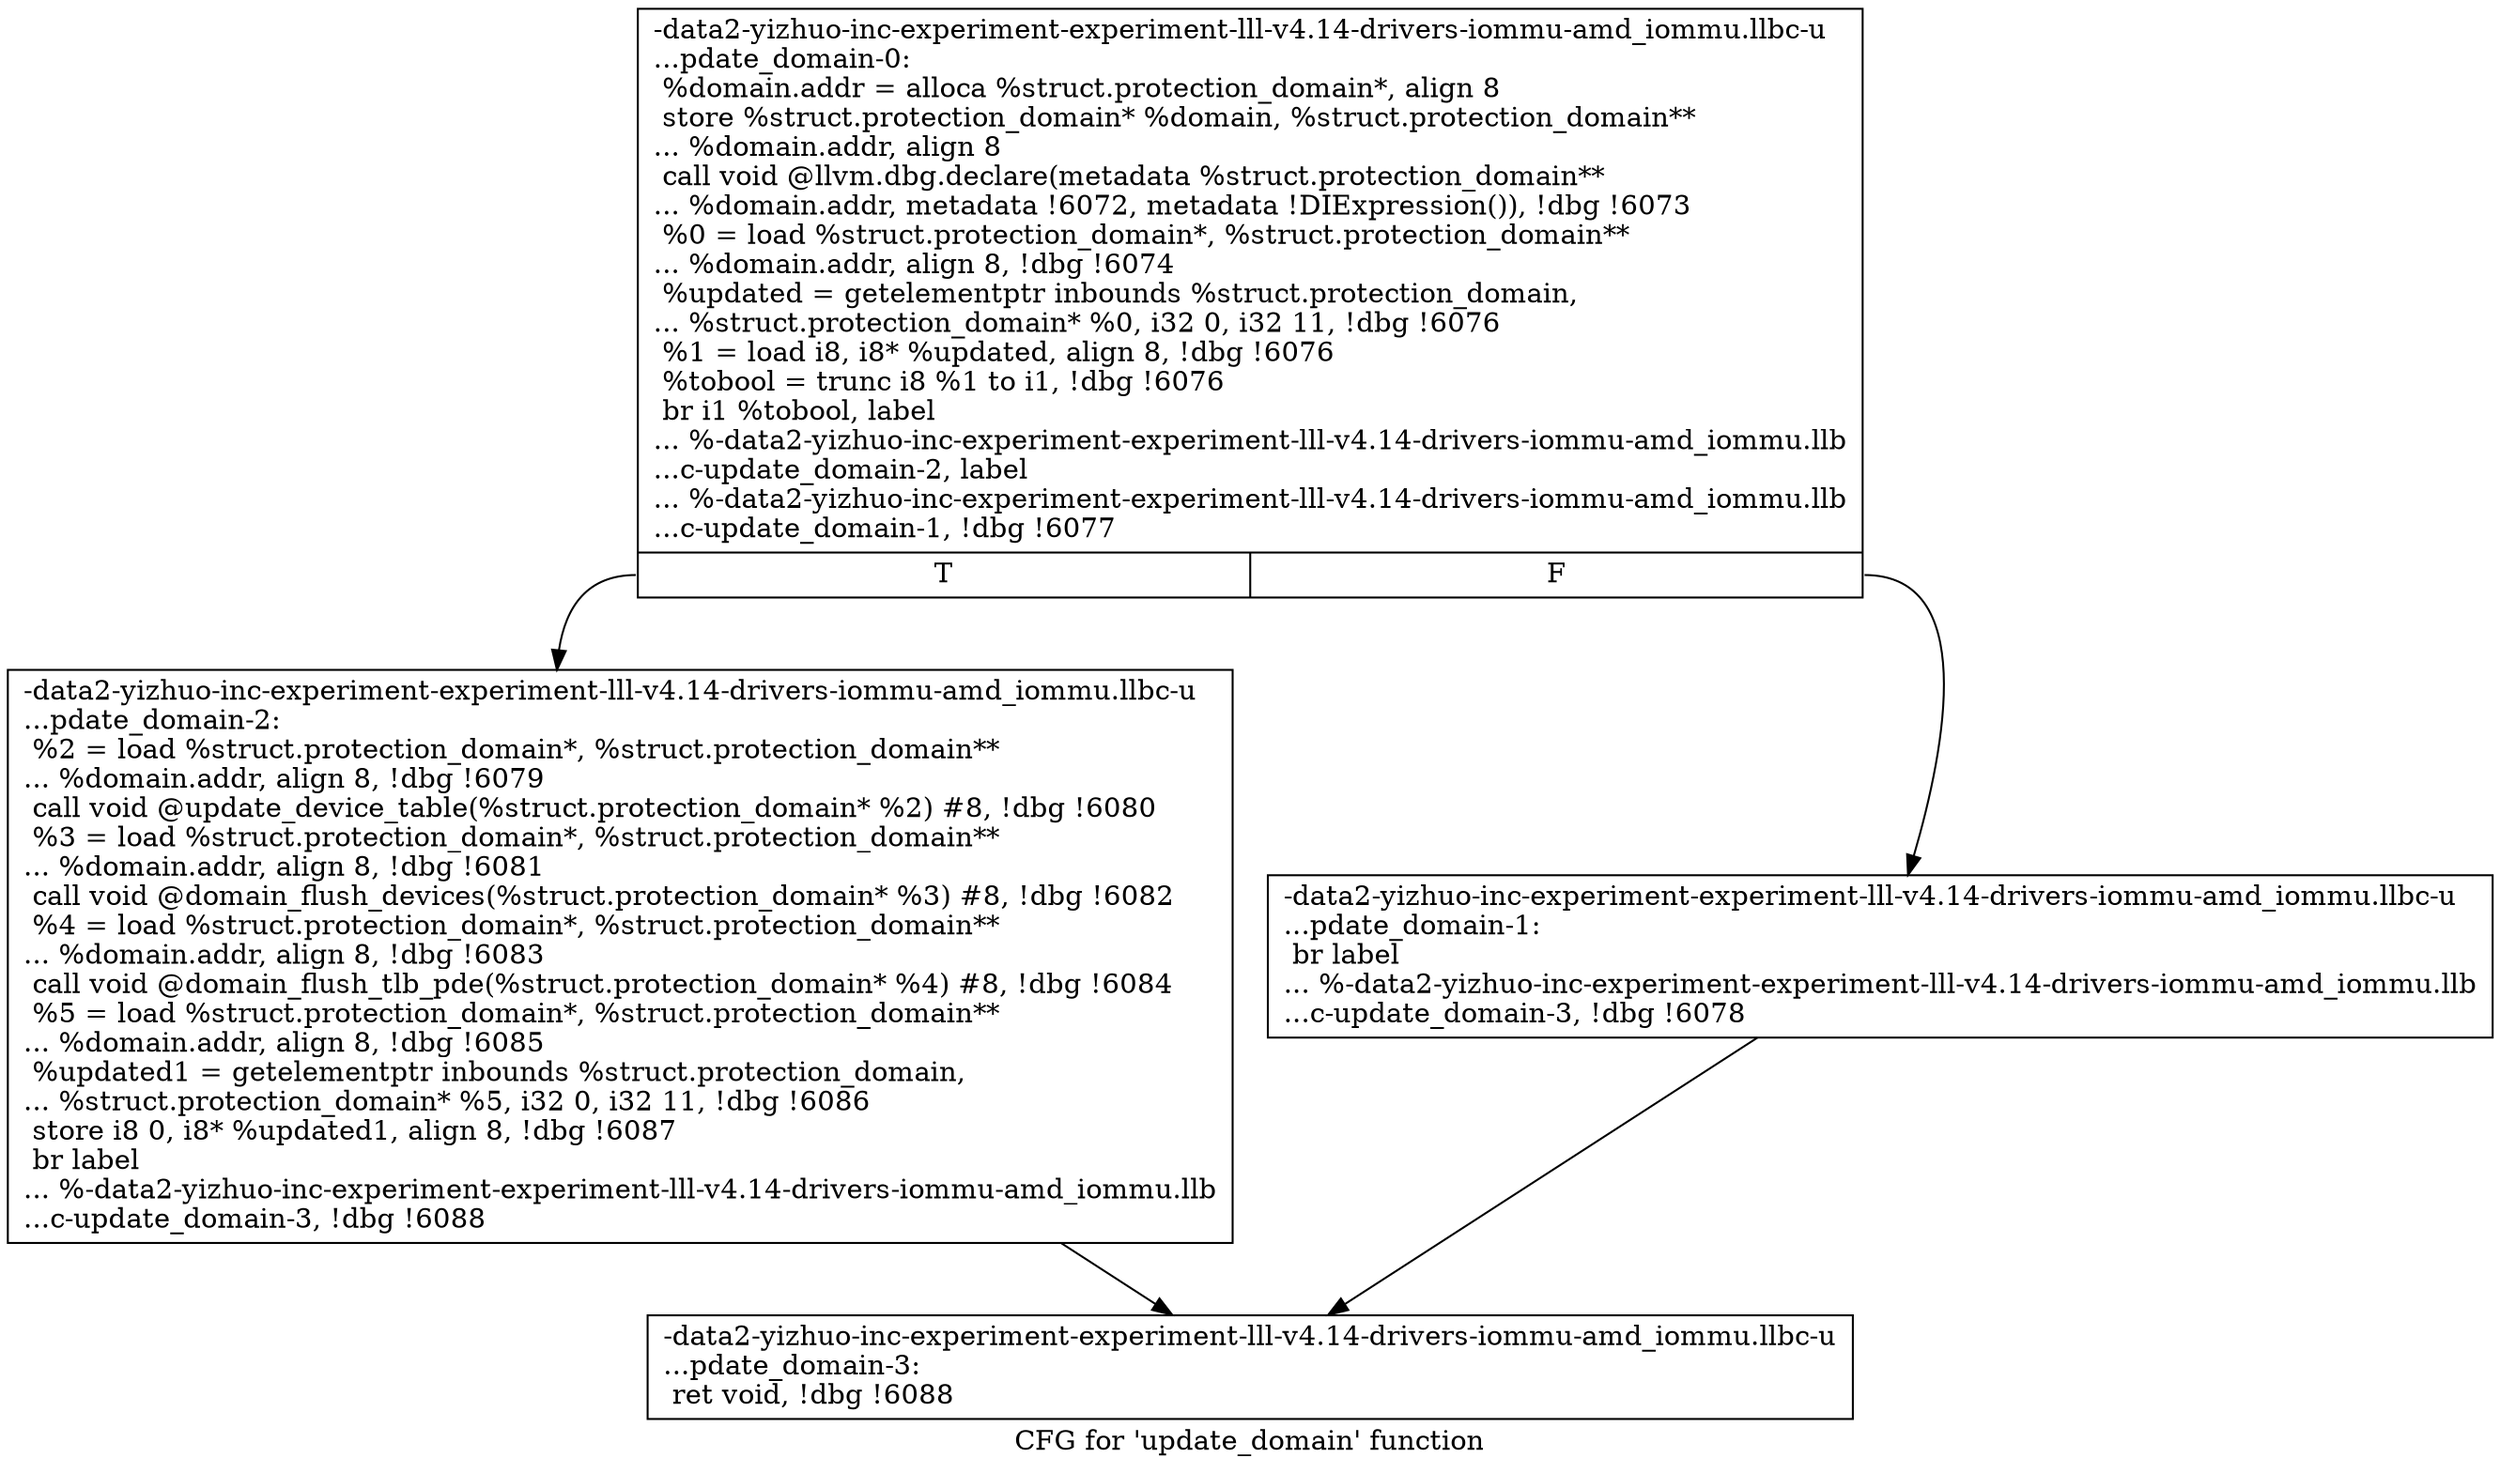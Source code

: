 digraph "CFG for 'update_domain' function" {
	label="CFG for 'update_domain' function";

	Node0x561b946a80a0 [shape=record,label="{-data2-yizhuo-inc-experiment-experiment-lll-v4.14-drivers-iommu-amd_iommu.llbc-u\l...pdate_domain-0:\l  %domain.addr = alloca %struct.protection_domain*, align 8\l  store %struct.protection_domain* %domain, %struct.protection_domain**\l... %domain.addr, align 8\l  call void @llvm.dbg.declare(metadata %struct.protection_domain**\l... %domain.addr, metadata !6072, metadata !DIExpression()), !dbg !6073\l  %0 = load %struct.protection_domain*, %struct.protection_domain**\l... %domain.addr, align 8, !dbg !6074\l  %updated = getelementptr inbounds %struct.protection_domain,\l... %struct.protection_domain* %0, i32 0, i32 11, !dbg !6076\l  %1 = load i8, i8* %updated, align 8, !dbg !6076\l  %tobool = trunc i8 %1 to i1, !dbg !6076\l  br i1 %tobool, label\l... %-data2-yizhuo-inc-experiment-experiment-lll-v4.14-drivers-iommu-amd_iommu.llb\l...c-update_domain-2, label\l... %-data2-yizhuo-inc-experiment-experiment-lll-v4.14-drivers-iommu-amd_iommu.llb\l...c-update_domain-1, !dbg !6077\l|{<s0>T|<s1>F}}"];
	Node0x561b946a80a0:s0 -> Node0x561b946a90a0;
	Node0x561b946a80a0:s1 -> Node0x561b946a9050;
	Node0x561b946a9050 [shape=record,label="{-data2-yizhuo-inc-experiment-experiment-lll-v4.14-drivers-iommu-amd_iommu.llbc-u\l...pdate_domain-1: \l  br label\l... %-data2-yizhuo-inc-experiment-experiment-lll-v4.14-drivers-iommu-amd_iommu.llb\l...c-update_domain-3, !dbg !6078\l}"];
	Node0x561b946a9050 -> Node0x561b946a90f0;
	Node0x561b946a90a0 [shape=record,label="{-data2-yizhuo-inc-experiment-experiment-lll-v4.14-drivers-iommu-amd_iommu.llbc-u\l...pdate_domain-2: \l  %2 = load %struct.protection_domain*, %struct.protection_domain**\l... %domain.addr, align 8, !dbg !6079\l  call void @update_device_table(%struct.protection_domain* %2) #8, !dbg !6080\l  %3 = load %struct.protection_domain*, %struct.protection_domain**\l... %domain.addr, align 8, !dbg !6081\l  call void @domain_flush_devices(%struct.protection_domain* %3) #8, !dbg !6082\l  %4 = load %struct.protection_domain*, %struct.protection_domain**\l... %domain.addr, align 8, !dbg !6083\l  call void @domain_flush_tlb_pde(%struct.protection_domain* %4) #8, !dbg !6084\l  %5 = load %struct.protection_domain*, %struct.protection_domain**\l... %domain.addr, align 8, !dbg !6085\l  %updated1 = getelementptr inbounds %struct.protection_domain,\l... %struct.protection_domain* %5, i32 0, i32 11, !dbg !6086\l  store i8 0, i8* %updated1, align 8, !dbg !6087\l  br label\l... %-data2-yizhuo-inc-experiment-experiment-lll-v4.14-drivers-iommu-amd_iommu.llb\l...c-update_domain-3, !dbg !6088\l}"];
	Node0x561b946a90a0 -> Node0x561b946a90f0;
	Node0x561b946a90f0 [shape=record,label="{-data2-yizhuo-inc-experiment-experiment-lll-v4.14-drivers-iommu-amd_iommu.llbc-u\l...pdate_domain-3: \l  ret void, !dbg !6088\l}"];
}

